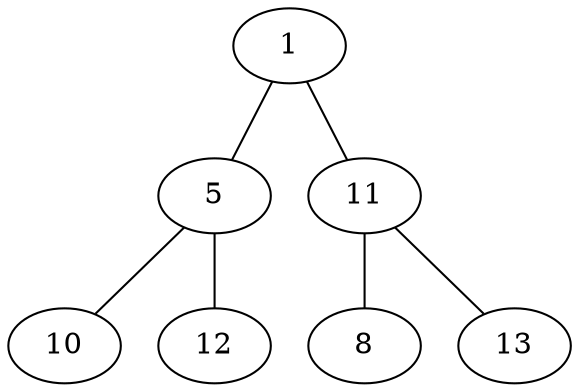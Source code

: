 graph "Exercise TreeValid03"
{
	graph [ dpi = 300 ]; 
	n00 [label="1"];
	n01 [label="5"];
	n02 [label="11"];
	n03 [label="10"];
	n04 [label="12"];
	n05 [label="8"];
	n06 [label="13"];

	n00 -- n01;
	n00 -- n02;
	n01 -- n03;
	n01 -- n04;
	n02 -- n05;
	n02 -- n06;
}